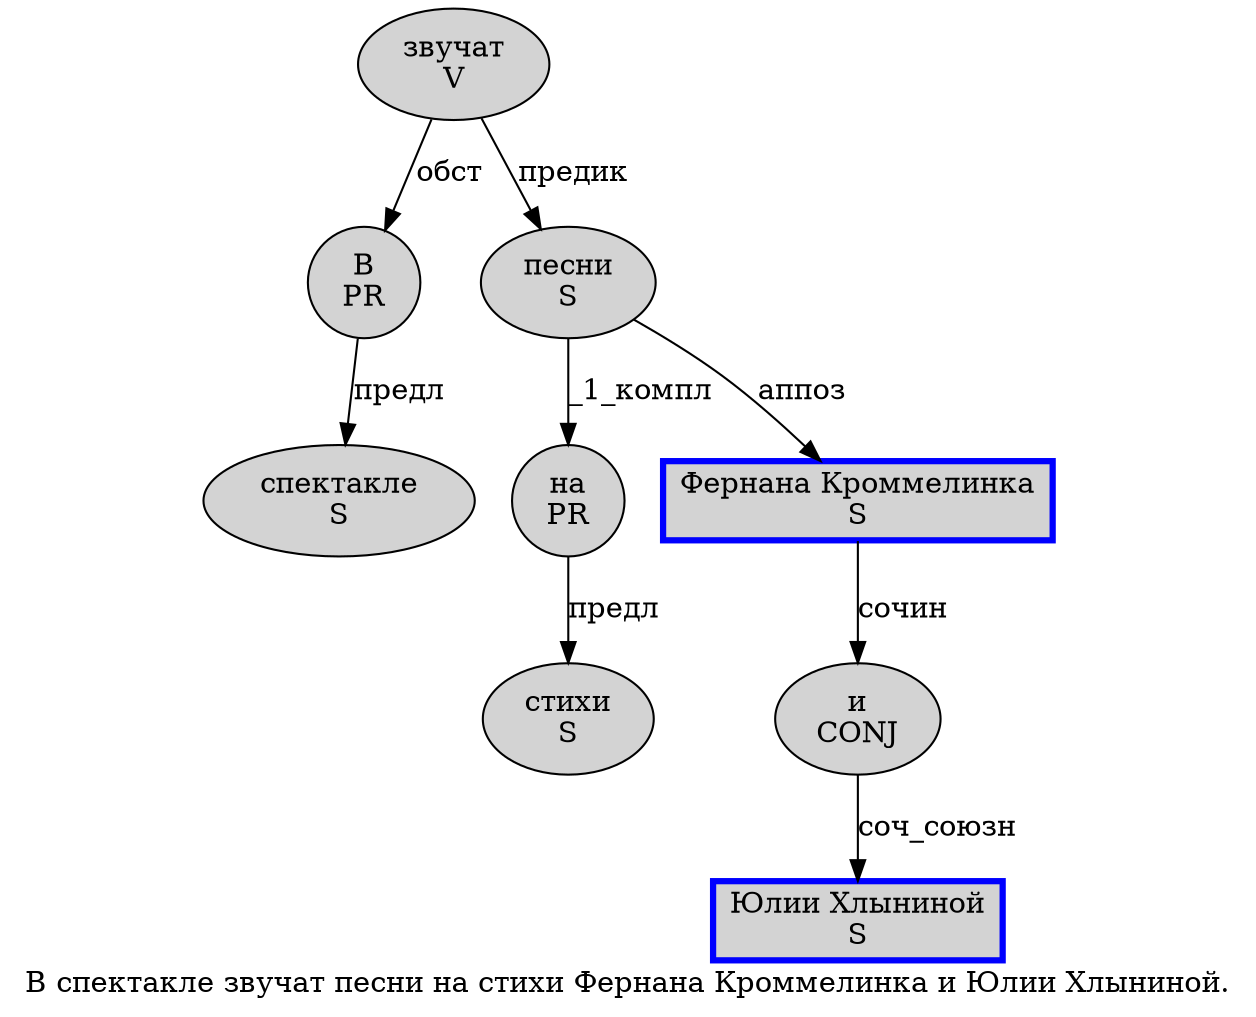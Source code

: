digraph SENTENCE_1049 {
	graph [label="В спектакле звучат песни на стихи Фернана Кроммелинка и Юлии Хлыниной."]
	node [style=filled]
		0 [label="В
PR" color="" fillcolor=lightgray penwidth=1 shape=ellipse]
		1 [label="спектакле
S" color="" fillcolor=lightgray penwidth=1 shape=ellipse]
		2 [label="звучат
V" color="" fillcolor=lightgray penwidth=1 shape=ellipse]
		3 [label="песни
S" color="" fillcolor=lightgray penwidth=1 shape=ellipse]
		4 [label="на
PR" color="" fillcolor=lightgray penwidth=1 shape=ellipse]
		5 [label="стихи
S" color="" fillcolor=lightgray penwidth=1 shape=ellipse]
		6 [label="Фернана Кроммелинка
S" color=blue fillcolor=lightgray penwidth=3 shape=box]
		7 [label="и
CONJ" color="" fillcolor=lightgray penwidth=1 shape=ellipse]
		8 [label="Юлии Хлыниной
S" color=blue fillcolor=lightgray penwidth=3 shape=box]
			4 -> 5 [label="предл"]
			6 -> 7 [label="сочин"]
			3 -> 4 [label="_1_компл"]
			3 -> 6 [label="аппоз"]
			2 -> 0 [label="обст"]
			2 -> 3 [label="предик"]
			0 -> 1 [label="предл"]
			7 -> 8 [label="соч_союзн"]
}